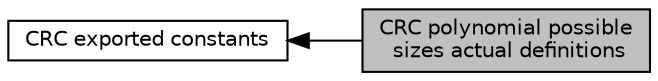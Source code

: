 digraph "CRC polynomial possible sizes actual definitions"
{
  edge [fontname="Helvetica",fontsize="10",labelfontname="Helvetica",labelfontsize="10"];
  node [fontname="Helvetica",fontsize="10",shape=record];
  rankdir=LR;
  Node1 [label="CRC exported constants",height=0.2,width=0.4,color="black", fillcolor="white", style="filled",URL="$group___c_r_c___exported___constants.html"];
  Node0 [label="CRC polynomial possible\l sizes actual definitions",height=0.2,width=0.4,color="black", fillcolor="grey75", style="filled", fontcolor="black"];
  Node1->Node0 [shape=plaintext, dir="back", style="solid"];
}
